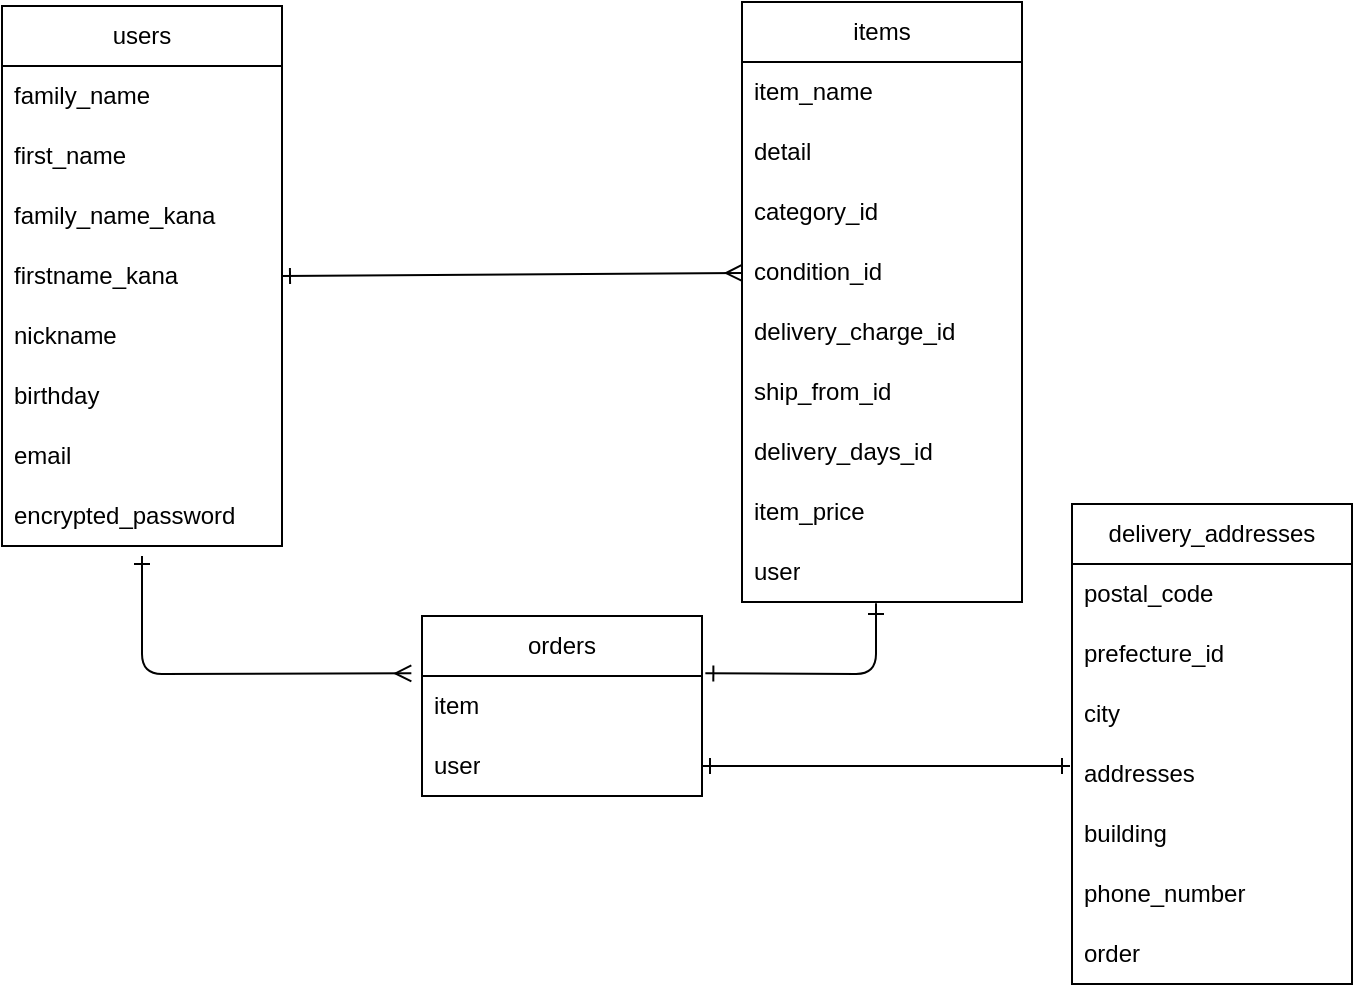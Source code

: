 <mxfile>
    <diagram id="XNimR_b3Hq2Tqw5Z7JlB" name="Page-1">
        <mxGraphModel dx="896" dy="566" grid="1" gridSize="1" guides="1" tooltips="1" connect="1" arrows="1" fold="1" page="1" pageScale="1" pageWidth="827" pageHeight="1169" math="0" shadow="0">
            <root>
                <mxCell id="0"/>
                <mxCell id="1" parent="0"/>
                <mxCell id="hJTJWG8lg0DmasZ9c5zw-85" value="users" style="swimlane;fontStyle=0;childLayout=stackLayout;horizontal=1;startSize=30;horizontalStack=0;resizeParent=1;resizeParentMax=0;resizeLast=0;collapsible=1;marginBottom=0;whiteSpace=wrap;html=1;" parent="1" vertex="1">
                    <mxGeometry x="76" y="64" width="140" height="270" as="geometry"/>
                </mxCell>
                <mxCell id="hJTJWG8lg0DmasZ9c5zw-86" value="family_name" style="text;strokeColor=none;fillColor=none;align=left;verticalAlign=middle;spacingLeft=4;spacingRight=4;overflow=hidden;points=[[0,0.5],[1,0.5]];portConstraint=eastwest;rotatable=0;whiteSpace=wrap;html=1;" parent="hJTJWG8lg0DmasZ9c5zw-85" vertex="1">
                    <mxGeometry y="30" width="140" height="30" as="geometry"/>
                </mxCell>
                <mxCell id="hJTJWG8lg0DmasZ9c5zw-92" value="first_name" style="text;strokeColor=none;fillColor=none;align=left;verticalAlign=middle;spacingLeft=4;spacingRight=4;overflow=hidden;points=[[0,0.5],[1,0.5]];portConstraint=eastwest;rotatable=0;whiteSpace=wrap;html=1;" parent="hJTJWG8lg0DmasZ9c5zw-85" vertex="1">
                    <mxGeometry y="60" width="140" height="30" as="geometry"/>
                </mxCell>
                <mxCell id="hJTJWG8lg0DmasZ9c5zw-87" value="family_name_kana" style="text;strokeColor=none;fillColor=none;align=left;verticalAlign=middle;spacingLeft=4;spacingRight=4;overflow=hidden;points=[[0,0.5],[1,0.5]];portConstraint=eastwest;rotatable=0;whiteSpace=wrap;html=1;" parent="hJTJWG8lg0DmasZ9c5zw-85" vertex="1">
                    <mxGeometry y="90" width="140" height="30" as="geometry"/>
                </mxCell>
                <mxCell id="hJTJWG8lg0DmasZ9c5zw-111" value="firstname_kana" style="text;strokeColor=none;fillColor=none;align=left;verticalAlign=middle;spacingLeft=4;spacingRight=4;overflow=hidden;points=[[0,0.5],[1,0.5]];portConstraint=eastwest;rotatable=0;whiteSpace=wrap;html=1;" parent="hJTJWG8lg0DmasZ9c5zw-85" vertex="1">
                    <mxGeometry y="120" width="140" height="30" as="geometry"/>
                </mxCell>
                <mxCell id="hJTJWG8lg0DmasZ9c5zw-88" value="nickname" style="text;strokeColor=none;fillColor=none;align=left;verticalAlign=middle;spacingLeft=4;spacingRight=4;overflow=hidden;points=[[0,0.5],[1,0.5]];portConstraint=eastwest;rotatable=0;whiteSpace=wrap;html=1;" parent="hJTJWG8lg0DmasZ9c5zw-85" vertex="1">
                    <mxGeometry y="150" width="140" height="30" as="geometry"/>
                </mxCell>
                <mxCell id="5" value="birthday" style="text;strokeColor=none;fillColor=none;align=left;verticalAlign=middle;spacingLeft=4;spacingRight=4;overflow=hidden;points=[[0,0.5],[1,0.5]];portConstraint=eastwest;rotatable=0;whiteSpace=wrap;html=1;" parent="hJTJWG8lg0DmasZ9c5zw-85" vertex="1">
                    <mxGeometry y="180" width="140" height="30" as="geometry"/>
                </mxCell>
                <mxCell id="4" value="email" style="text;strokeColor=none;fillColor=none;align=left;verticalAlign=middle;spacingLeft=4;spacingRight=4;overflow=hidden;points=[[0,0.5],[1,0.5]];portConstraint=eastwest;rotatable=0;whiteSpace=wrap;html=1;" parent="hJTJWG8lg0DmasZ9c5zw-85" vertex="1">
                    <mxGeometry y="210" width="140" height="30" as="geometry"/>
                </mxCell>
                <mxCell id="hJTJWG8lg0DmasZ9c5zw-89" value="encrypted_password" style="text;strokeColor=none;fillColor=none;align=left;verticalAlign=middle;spacingLeft=4;spacingRight=4;overflow=hidden;points=[[0,0.5],[1,0.5]];portConstraint=eastwest;rotatable=0;whiteSpace=wrap;html=1;" parent="hJTJWG8lg0DmasZ9c5zw-85" vertex="1">
                    <mxGeometry y="240" width="140" height="30" as="geometry"/>
                </mxCell>
                <mxCell id="hJTJWG8lg0DmasZ9c5zw-95" style="edgeStyle=none;html=1;endArrow=ERmany;endFill=0;strokeWidth=1;startArrow=ERone;startFill=0;exitX=1;exitY=0.5;exitDx=0;exitDy=0;" parent="1" source="hJTJWG8lg0DmasZ9c5zw-111" target="10" edge="1">
                    <mxGeometry relative="1" as="geometry">
                        <mxPoint x="358" y="145" as="targetPoint"/>
                    </mxGeometry>
                </mxCell>
                <mxCell id="hJTJWG8lg0DmasZ9c5zw-103" value="items" style="swimlane;fontStyle=0;childLayout=stackLayout;horizontal=1;startSize=30;horizontalStack=0;resizeParent=1;resizeParentMax=0;resizeLast=0;collapsible=1;marginBottom=0;whiteSpace=wrap;html=1;" parent="1" vertex="1">
                    <mxGeometry x="446" y="62" width="140" height="300" as="geometry"/>
                </mxCell>
                <mxCell id="hJTJWG8lg0DmasZ9c5zw-104" value="item_name" style="text;strokeColor=none;fillColor=none;align=left;verticalAlign=middle;spacingLeft=4;spacingRight=4;overflow=hidden;points=[[0,0.5],[1,0.5]];portConstraint=eastwest;rotatable=0;whiteSpace=wrap;html=1;" parent="hJTJWG8lg0DmasZ9c5zw-103" vertex="1">
                    <mxGeometry y="30" width="140" height="30" as="geometry"/>
                </mxCell>
                <mxCell id="hJTJWG8lg0DmasZ9c5zw-105" value="detail" style="text;strokeColor=none;fillColor=none;align=left;verticalAlign=middle;spacingLeft=4;spacingRight=4;overflow=hidden;points=[[0,0.5],[1,0.5]];portConstraint=eastwest;rotatable=0;whiteSpace=wrap;html=1;" parent="hJTJWG8lg0DmasZ9c5zw-103" vertex="1">
                    <mxGeometry y="60" width="140" height="30" as="geometry"/>
                </mxCell>
                <mxCell id="8" value="category_id" style="text;strokeColor=none;fillColor=none;align=left;verticalAlign=middle;spacingLeft=4;spacingRight=4;overflow=hidden;points=[[0,0.5],[1,0.5]];portConstraint=eastwest;rotatable=0;whiteSpace=wrap;html=1;" parent="hJTJWG8lg0DmasZ9c5zw-103" vertex="1">
                    <mxGeometry y="90" width="140" height="30" as="geometry"/>
                </mxCell>
                <mxCell id="10" value="condition_id" style="text;strokeColor=none;fillColor=none;align=left;verticalAlign=middle;spacingLeft=4;spacingRight=4;overflow=hidden;points=[[0,0.5],[1,0.5]];portConstraint=eastwest;rotatable=0;whiteSpace=wrap;html=1;" parent="hJTJWG8lg0DmasZ9c5zw-103" vertex="1">
                    <mxGeometry y="120" width="140" height="30" as="geometry"/>
                </mxCell>
                <mxCell id="11" value="delivery_charge_id" style="text;strokeColor=none;fillColor=none;align=left;verticalAlign=middle;spacingLeft=4;spacingRight=4;overflow=hidden;points=[[0,0.5],[1,0.5]];portConstraint=eastwest;rotatable=0;whiteSpace=wrap;html=1;" parent="hJTJWG8lg0DmasZ9c5zw-103" vertex="1">
                    <mxGeometry y="150" width="140" height="30" as="geometry"/>
                </mxCell>
                <mxCell id="13" value="ship_from_id" style="text;strokeColor=none;fillColor=none;align=left;verticalAlign=middle;spacingLeft=4;spacingRight=4;overflow=hidden;points=[[0,0.5],[1,0.5]];portConstraint=eastwest;rotatable=0;whiteSpace=wrap;html=1;" parent="hJTJWG8lg0DmasZ9c5zw-103" vertex="1">
                    <mxGeometry y="180" width="140" height="30" as="geometry"/>
                </mxCell>
                <mxCell id="14" value="delivery_days_id" style="text;strokeColor=none;fillColor=none;align=left;verticalAlign=middle;spacingLeft=4;spacingRight=4;overflow=hidden;points=[[0,0.5],[1,0.5]];portConstraint=eastwest;rotatable=0;whiteSpace=wrap;html=1;" parent="hJTJWG8lg0DmasZ9c5zw-103" vertex="1">
                    <mxGeometry y="210" width="140" height="30" as="geometry"/>
                </mxCell>
                <mxCell id="hJTJWG8lg0DmasZ9c5zw-124" value="item_price" style="text;strokeColor=none;fillColor=none;align=left;verticalAlign=middle;spacingLeft=4;spacingRight=4;overflow=hidden;points=[[0,0.5],[1,0.5]];portConstraint=eastwest;rotatable=0;whiteSpace=wrap;html=1;" parent="hJTJWG8lg0DmasZ9c5zw-103" vertex="1">
                    <mxGeometry y="240" width="140" height="30" as="geometry"/>
                </mxCell>
                <mxCell id="hJTJWG8lg0DmasZ9c5zw-137" value="user" style="text;strokeColor=none;fillColor=none;align=left;verticalAlign=middle;spacingLeft=4;spacingRight=4;overflow=hidden;points=[[0,0.5],[1,0.5]];portConstraint=eastwest;rotatable=0;whiteSpace=wrap;html=1;" parent="hJTJWG8lg0DmasZ9c5zw-103" vertex="1">
                    <mxGeometry y="270" width="140" height="30" as="geometry"/>
                </mxCell>
                <mxCell id="hJTJWG8lg0DmasZ9c5zw-107" value="orders" style="swimlane;fontStyle=0;childLayout=stackLayout;horizontal=1;startSize=30;horizontalStack=0;resizeParent=1;resizeParentMax=0;resizeLast=0;collapsible=1;marginBottom=0;whiteSpace=wrap;html=1;" parent="1" vertex="1">
                    <mxGeometry x="286" y="369" width="140" height="90" as="geometry"/>
                </mxCell>
                <mxCell id="hJTJWG8lg0DmasZ9c5zw-108" value="item" style="text;strokeColor=none;fillColor=none;align=left;verticalAlign=middle;spacingLeft=4;spacingRight=4;overflow=hidden;points=[[0,0.5],[1,0.5]];portConstraint=eastwest;rotatable=0;whiteSpace=wrap;html=1;" parent="hJTJWG8lg0DmasZ9c5zw-107" vertex="1">
                    <mxGeometry y="30" width="140" height="30" as="geometry"/>
                </mxCell>
                <mxCell id="hJTJWG8lg0DmasZ9c5zw-127" value="user" style="text;strokeColor=none;fillColor=none;align=left;verticalAlign=middle;spacingLeft=4;spacingRight=4;overflow=hidden;points=[[0,0.5],[1,0.5]];portConstraint=eastwest;rotatable=0;whiteSpace=wrap;html=1;" parent="hJTJWG8lg0DmasZ9c5zw-107" vertex="1">
                    <mxGeometry y="60" width="140" height="30" as="geometry"/>
                </mxCell>
                <mxCell id="hJTJWG8lg0DmasZ9c5zw-118" style="edgeStyle=none;html=1;strokeWidth=1;startArrow=ERone;startFill=0;endArrow=ERmany;endFill=0;entryX=-0.038;entryY=-0.044;entryDx=0;entryDy=0;entryPerimeter=0;" parent="1" target="hJTJWG8lg0DmasZ9c5zw-108" edge="1">
                    <mxGeometry relative="1" as="geometry">
                        <mxPoint x="149" y="504" as="targetPoint"/>
                        <mxPoint x="146" y="339" as="sourcePoint"/>
                        <Array as="points">
                            <mxPoint x="146" y="398"/>
                        </Array>
                    </mxGeometry>
                </mxCell>
                <mxCell id="hJTJWG8lg0DmasZ9c5zw-119" value="delivery_addresses" style="swimlane;fontStyle=0;childLayout=stackLayout;horizontal=1;startSize=30;horizontalStack=0;resizeParent=1;resizeParentMax=0;resizeLast=0;collapsible=1;marginBottom=0;whiteSpace=wrap;html=1;" parent="1" vertex="1">
                    <mxGeometry x="611" y="313" width="140" height="240" as="geometry"/>
                </mxCell>
                <mxCell id="hJTJWG8lg0DmasZ9c5zw-122" value="postal_code" style="text;strokeColor=none;fillColor=none;align=left;verticalAlign=middle;spacingLeft=4;spacingRight=4;overflow=hidden;points=[[0,0.5],[1,0.5]];portConstraint=eastwest;rotatable=0;whiteSpace=wrap;html=1;" parent="hJTJWG8lg0DmasZ9c5zw-119" vertex="1">
                    <mxGeometry y="30" width="140" height="30" as="geometry"/>
                </mxCell>
                <mxCell id="16" value="prefecture_id" style="text;strokeColor=none;fillColor=none;align=left;verticalAlign=middle;spacingLeft=4;spacingRight=4;overflow=hidden;points=[[0,0.5],[1,0.5]];portConstraint=eastwest;rotatable=0;whiteSpace=wrap;html=1;" parent="hJTJWG8lg0DmasZ9c5zw-119" vertex="1">
                    <mxGeometry y="60" width="140" height="30" as="geometry"/>
                </mxCell>
                <mxCell id="hJTJWG8lg0DmasZ9c5zw-128" value="city" style="text;strokeColor=none;fillColor=none;align=left;verticalAlign=middle;spacingLeft=4;spacingRight=4;overflow=hidden;points=[[0,0.5],[1,0.5]];portConstraint=eastwest;rotatable=0;whiteSpace=wrap;html=1;" parent="hJTJWG8lg0DmasZ9c5zw-119" vertex="1">
                    <mxGeometry y="90" width="140" height="30" as="geometry"/>
                </mxCell>
                <mxCell id="hJTJWG8lg0DmasZ9c5zw-132" value="addresses" style="text;strokeColor=none;fillColor=none;align=left;verticalAlign=middle;spacingLeft=4;spacingRight=4;overflow=hidden;points=[[0,0.5],[1,0.5]];portConstraint=eastwest;rotatable=0;whiteSpace=wrap;html=1;" parent="hJTJWG8lg0DmasZ9c5zw-119" vertex="1">
                    <mxGeometry y="120" width="140" height="30" as="geometry"/>
                </mxCell>
                <mxCell id="hJTJWG8lg0DmasZ9c5zw-131" value="building" style="text;strokeColor=none;fillColor=none;align=left;verticalAlign=middle;spacingLeft=4;spacingRight=4;overflow=hidden;points=[[0,0.5],[1,0.5]];portConstraint=eastwest;rotatable=0;whiteSpace=wrap;html=1;" parent="hJTJWG8lg0DmasZ9c5zw-119" vertex="1">
                    <mxGeometry y="150" width="140" height="30" as="geometry"/>
                </mxCell>
                <mxCell id="hJTJWG8lg0DmasZ9c5zw-130" value="phone_number" style="text;strokeColor=none;fillColor=none;align=left;verticalAlign=middle;spacingLeft=4;spacingRight=4;overflow=hidden;points=[[0,0.5],[1,0.5]];portConstraint=eastwest;rotatable=0;whiteSpace=wrap;html=1;" parent="hJTJWG8lg0DmasZ9c5zw-119" vertex="1">
                    <mxGeometry y="180" width="140" height="30" as="geometry"/>
                </mxCell>
                <mxCell id="17" value="order" style="text;strokeColor=none;fillColor=none;align=left;verticalAlign=middle;spacingLeft=4;spacingRight=4;overflow=hidden;points=[[0,0.5],[1,0.5]];portConstraint=eastwest;rotatable=0;whiteSpace=wrap;html=1;" vertex="1" parent="hJTJWG8lg0DmasZ9c5zw-119">
                    <mxGeometry y="210" width="140" height="30" as="geometry"/>
                </mxCell>
                <mxCell id="hJTJWG8lg0DmasZ9c5zw-133" style="edgeStyle=none;html=1;exitX=1;exitY=0.5;exitDx=0;exitDy=0;strokeWidth=1;startArrow=ERone;startFill=0;endArrow=ERone;endFill=0;" parent="1" source="hJTJWG8lg0DmasZ9c5zw-127" edge="1">
                    <mxGeometry relative="1" as="geometry">
                        <mxPoint x="610" y="444" as="targetPoint"/>
                    </mxGeometry>
                </mxCell>
                <mxCell id="hJTJWG8lg0DmasZ9c5zw-134" style="edgeStyle=none;html=1;entryX=1.012;entryY=-0.044;entryDx=0;entryDy=0;entryPerimeter=0;strokeWidth=1;startArrow=ERone;startFill=0;endArrow=ERone;endFill=0;" parent="1" target="hJTJWG8lg0DmasZ9c5zw-108" edge="1">
                    <mxGeometry relative="1" as="geometry">
                        <mxPoint x="513" y="372" as="sourcePoint"/>
                        <Array as="points">
                            <mxPoint x="513" y="359"/>
                            <mxPoint x="513" y="398"/>
                        </Array>
                    </mxGeometry>
                </mxCell>
            </root>
        </mxGraphModel>
    </diagram>
    <diagram id="Dl2CUHLh3YdEjBCdXz6w" name="Page-2">
        <mxGraphModel dx="896" dy="633" grid="1" gridSize="10" guides="1" tooltips="1" connect="1" arrows="1" fold="1" page="1" pageScale="1" pageWidth="827" pageHeight="1169" math="0" shadow="0">
            <root>
                <mxCell id="0"/>
                <mxCell id="1" parent="0"/>
            </root>
        </mxGraphModel>
    </diagram>
</mxfile>
